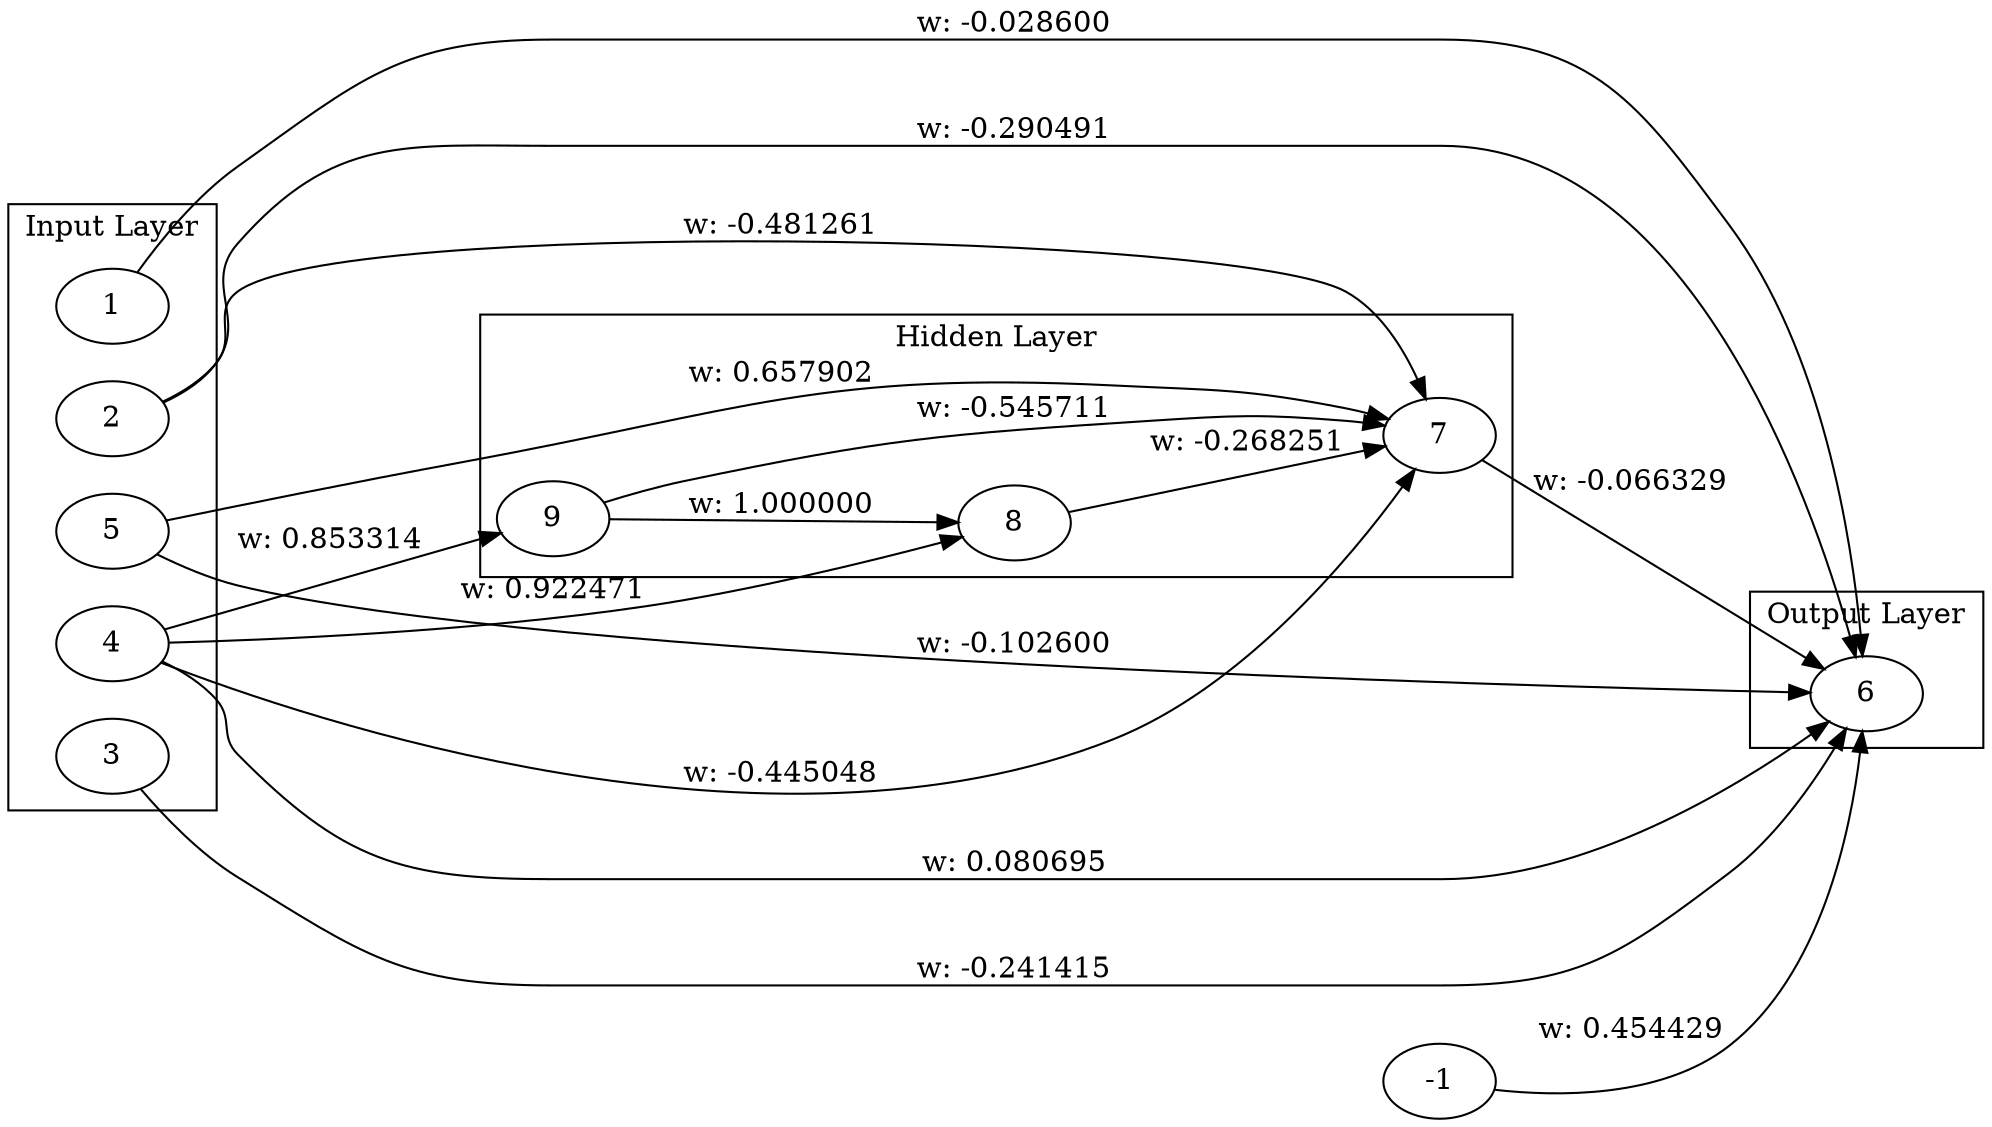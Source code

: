 digraph Genome {
  rankdir=LR;
  subgraph cluster_0 {
    label="Input Layer";
    1;
    2;
    3;
    4;
    5;
  }
  subgraph cluster_1 {
    label="Hidden Layer";
    7;
    8;
    9;
  }
  subgraph cluster_2 {
    label="Output Layer";
    6;
  }
  1 -> 6 [label="w: -0.028600"];
  2 -> 6 [label="w: -0.290491"];
  3 -> 6 [label="w: -0.241415"];
  4 -> 6 [label="w: 0.080695"];
  5 -> 6 [label="w: -0.102600"];
  -1 -> 6 [label="w: 0.454429"];
  4 -> 7 [label="w: -0.445048"];
  7 -> 6 [label="w: -0.066329"];
  5 -> 7 [label="w: 0.657902"];
  2 -> 7 [label="w: -0.481261"];
  4 -> 8 [label="w: 0.922471"];
  8 -> 7 [label="w: -0.268251"];
  4 -> 9 [label="w: 0.853314"];
  9 -> 8 [label="w: 1.000000"];
  9 -> 7 [label="w: -0.545711"];
}
